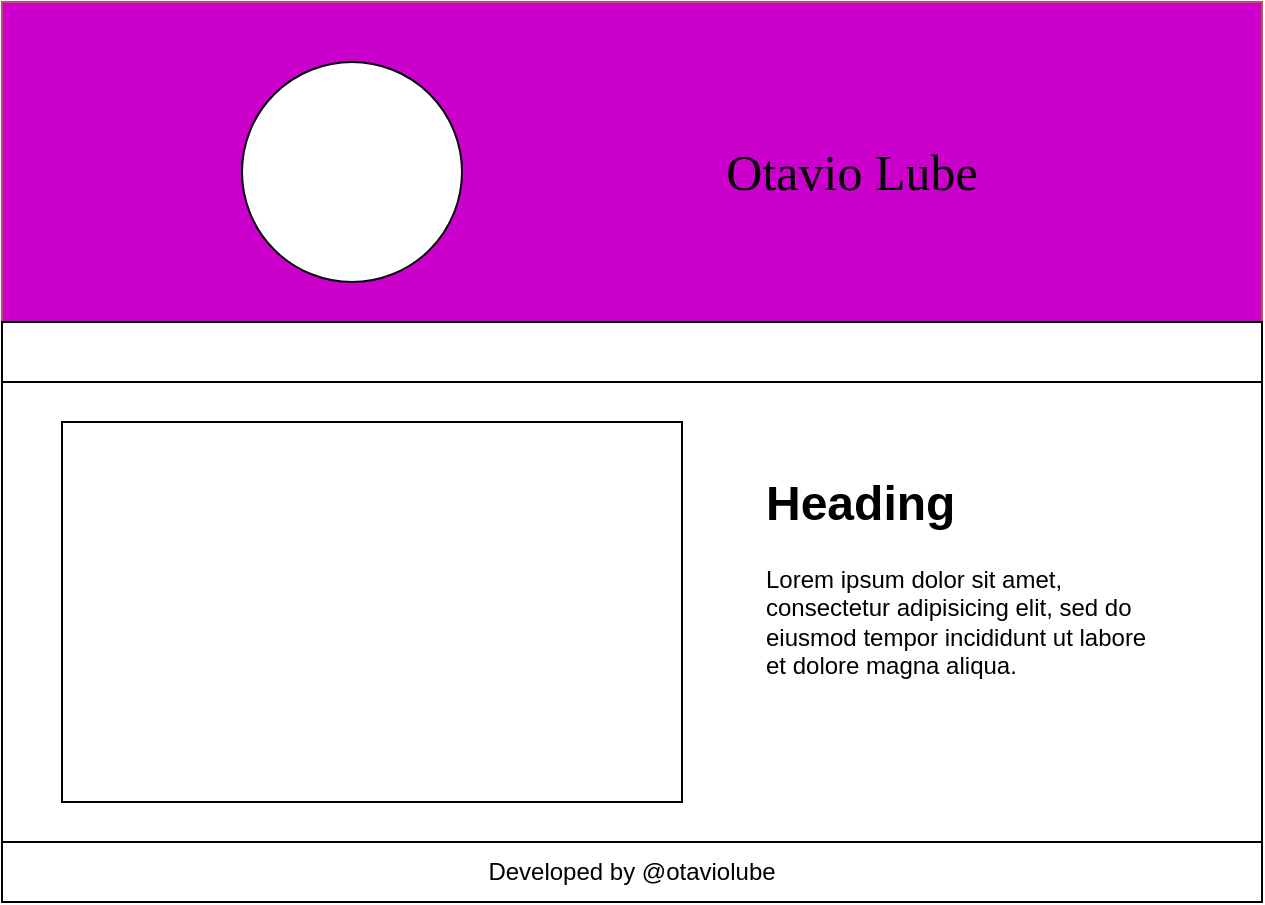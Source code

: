 <mxfile version="24.7.7">
  <diagram name="Página-1" id="Kf4cLa7g2U9oFQBUjZkK">
    <mxGraphModel dx="880" dy="468" grid="1" gridSize="10" guides="1" tooltips="1" connect="1" arrows="1" fold="1" page="1" pageScale="1" pageWidth="827" pageHeight="1169" math="0" shadow="0">
      <root>
        <mxCell id="0" />
        <mxCell id="1" parent="0" />
        <mxCell id="iZlGwOstdjGkMzf-aQN1-1" value="" style="rounded=0;whiteSpace=wrap;html=1;" vertex="1" parent="1">
          <mxGeometry x="20" y="30" width="630" height="450" as="geometry" />
        </mxCell>
        <mxCell id="iZlGwOstdjGkMzf-aQN1-4" value="" style="rounded=0;whiteSpace=wrap;html=1;fillColor=#CC00CC;strokeColor=#b85450;" vertex="1" parent="1">
          <mxGeometry x="20" y="30" width="630" height="160" as="geometry" />
        </mxCell>
        <mxCell id="iZlGwOstdjGkMzf-aQN1-2" value="" style="ellipse;whiteSpace=wrap;html=1;aspect=fixed;" vertex="1" parent="1">
          <mxGeometry x="140" y="60" width="110" height="110" as="geometry" />
        </mxCell>
        <mxCell id="iZlGwOstdjGkMzf-aQN1-3" value="Otavio Lube" style="text;html=1;align=center;verticalAlign=middle;whiteSpace=wrap;rounded=0;fontFamily=Comic Sans MS;fontSize=25;" vertex="1" parent="1">
          <mxGeometry x="350" y="100" width="190" height="30" as="geometry" />
        </mxCell>
        <mxCell id="iZlGwOstdjGkMzf-aQN1-5" value="" style="rounded=0;whiteSpace=wrap;html=1;" vertex="1" parent="1">
          <mxGeometry x="20" y="190" width="630" height="30" as="geometry" />
        </mxCell>
        <mxCell id="iZlGwOstdjGkMzf-aQN1-6" value="Developed by @otaviolube" style="rounded=0;whiteSpace=wrap;html=1;" vertex="1" parent="1">
          <mxGeometry x="20" y="450" width="630" height="30" as="geometry" />
        </mxCell>
        <mxCell id="iZlGwOstdjGkMzf-aQN1-7" value="&lt;h1 style=&quot;margin-top: 0px;&quot;&gt;Heading&lt;/h1&gt;&lt;p&gt;Lorem ipsum dolor sit amet, consectetur adipisicing elit, sed do eiusmod tempor incididunt ut labore et dolore magna aliqua.&lt;/p&gt;" style="text;html=1;whiteSpace=wrap;overflow=hidden;rounded=0;" vertex="1" parent="1">
          <mxGeometry x="400" y="260" width="200" height="150" as="geometry" />
        </mxCell>
        <mxCell id="iZlGwOstdjGkMzf-aQN1-8" value="" style="rounded=0;whiteSpace=wrap;html=1;" vertex="1" parent="1">
          <mxGeometry x="50" y="240" width="310" height="190" as="geometry" />
        </mxCell>
      </root>
    </mxGraphModel>
  </diagram>
</mxfile>
